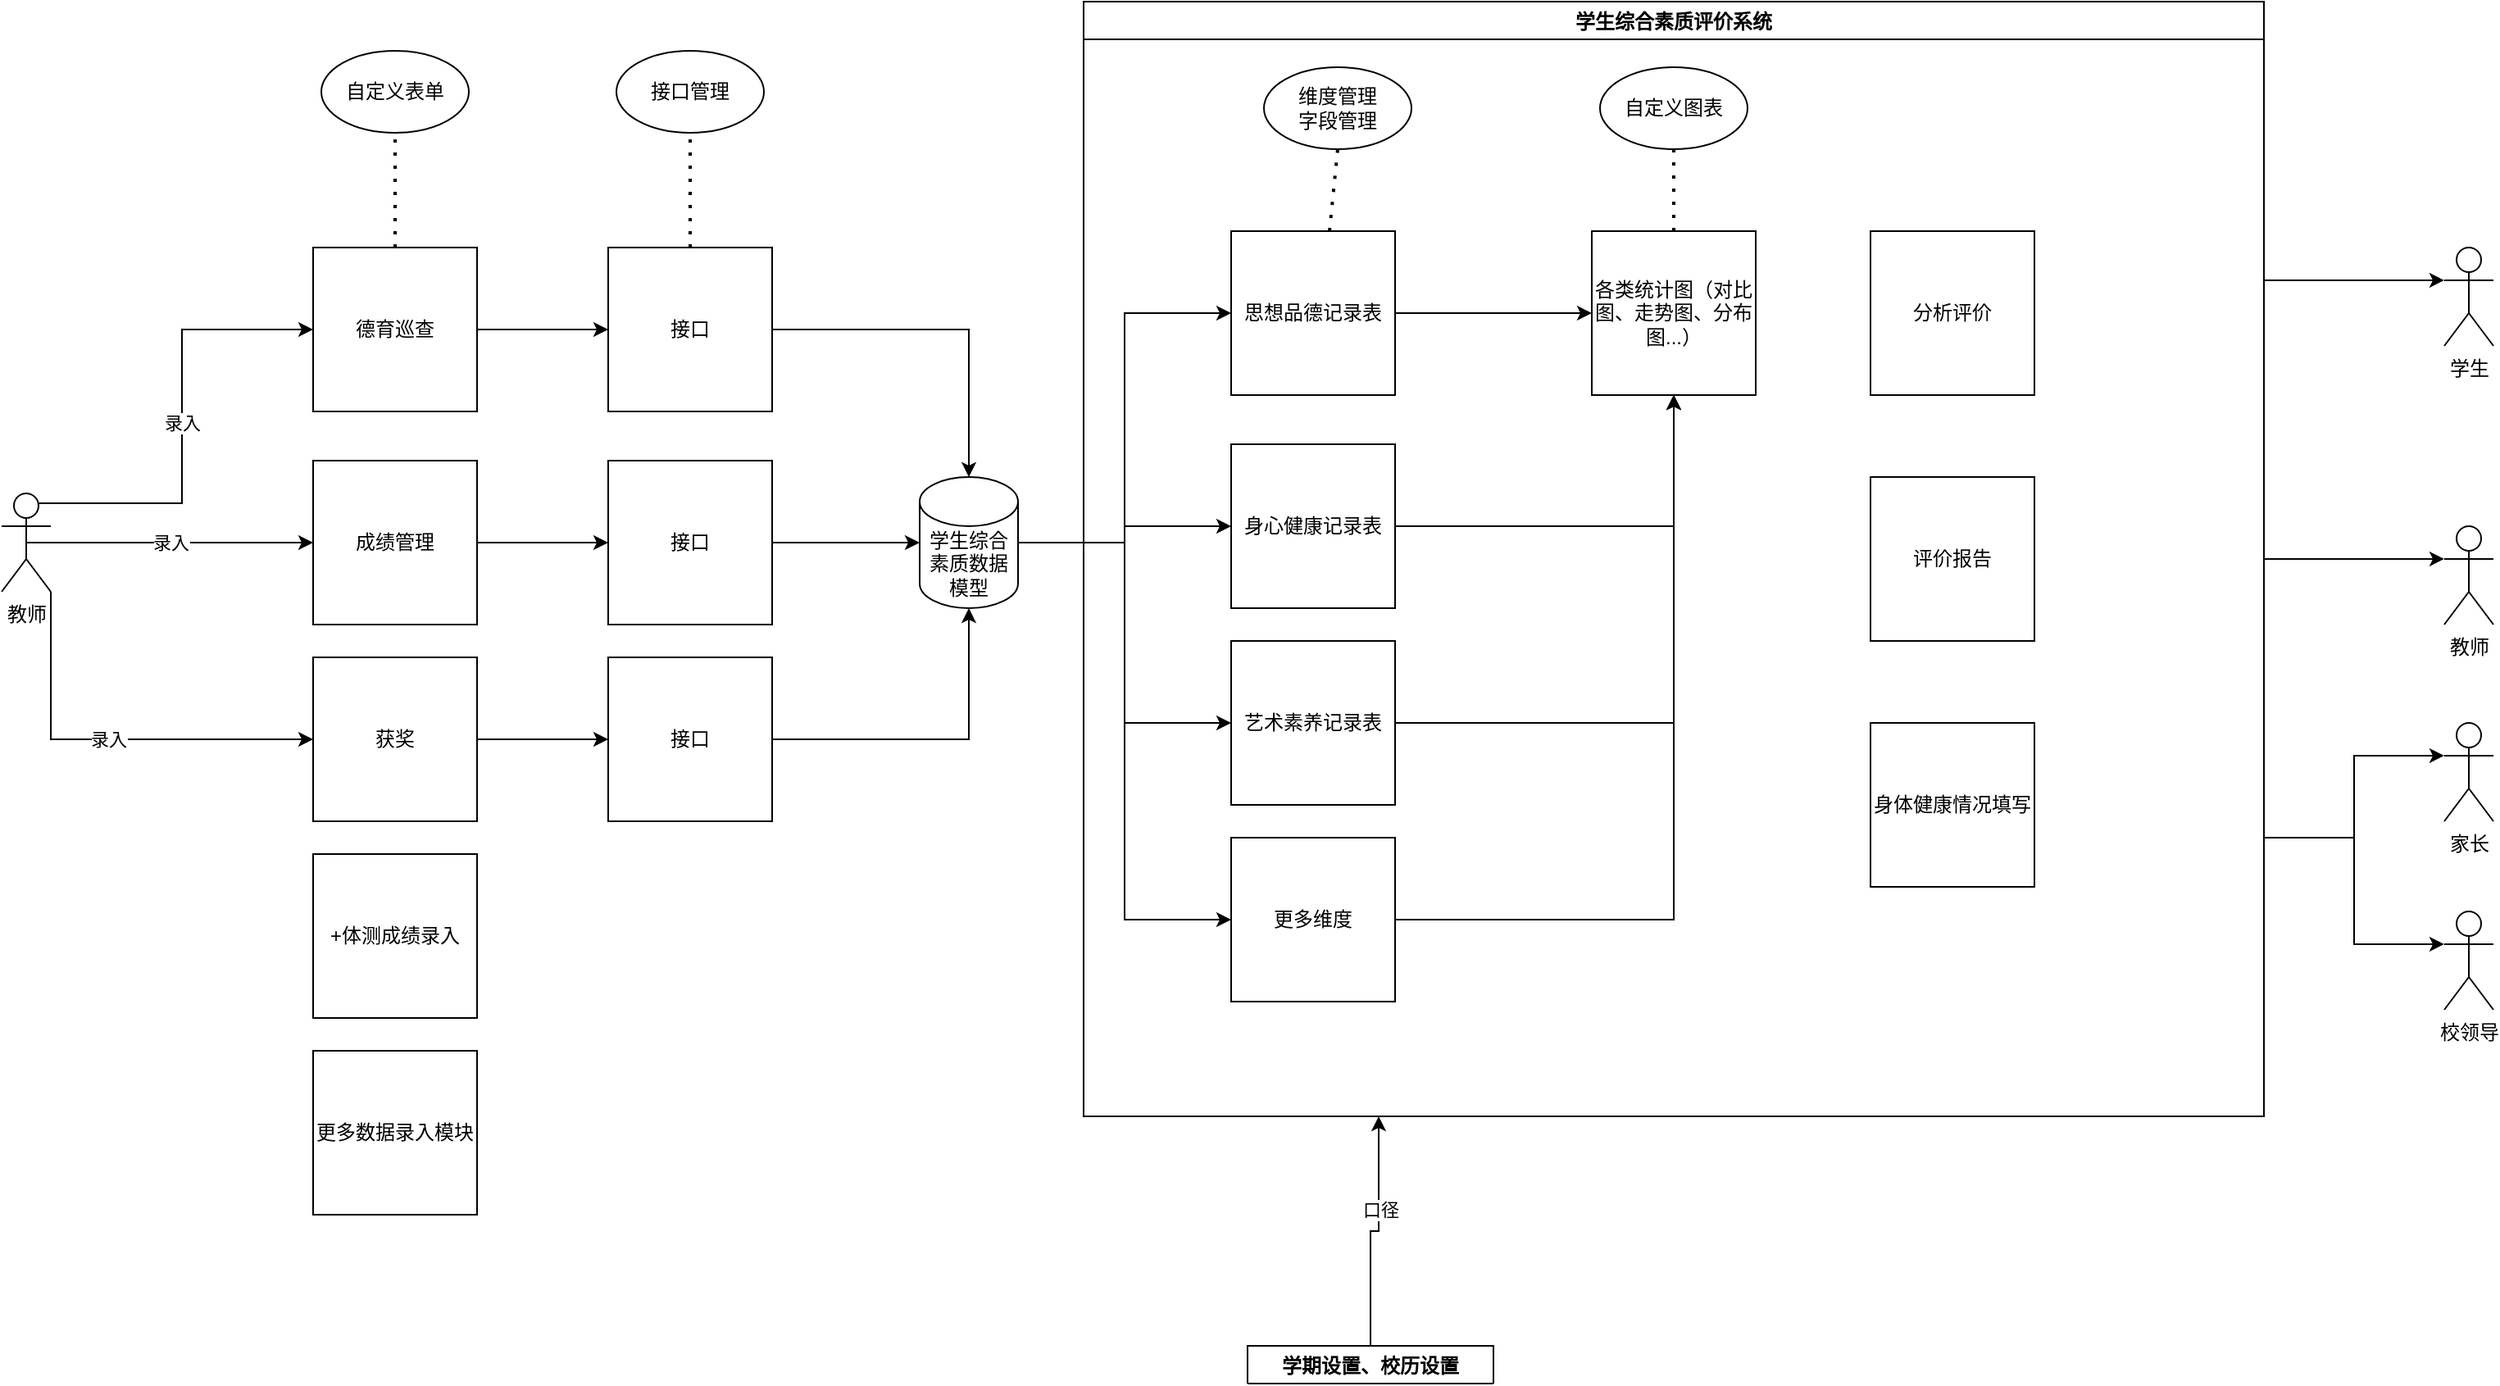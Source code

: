 <mxfile version="14.9.4" type="github"><diagram id="0uVH3x7MlGPfdZhgEKwZ" name="第 1 页"><mxGraphModel dx="1422" dy="762" grid="1" gridSize="10" guides="1" tooltips="1" connect="1" arrows="1" fold="1" page="1" pageScale="1" pageWidth="827" pageHeight="1169" math="0" shadow="0"><root><mxCell id="0"/><mxCell id="1" parent="0"/><mxCell id="0irl2FOy0LJqWPw6R6P_-20" style="edgeStyle=orthogonalEdgeStyle;rounded=0;orthogonalLoop=1;jettySize=auto;html=1;exitX=1;exitY=0.5;exitDx=0;exitDy=0;entryX=0.5;entryY=0;entryDx=0;entryDy=0;entryPerimeter=0;" parent="1" source="0irl2FOy0LJqWPw6R6P_-2" target="0irl2FOy0LJqWPw6R6P_-11" edge="1"><mxGeometry relative="1" as="geometry"/></mxCell><mxCell id="0irl2FOy0LJqWPw6R6P_-2" value="接口" style="whiteSpace=wrap;html=1;aspect=fixed;" parent="1" vertex="1"><mxGeometry x="430" y="150" width="100" height="100" as="geometry"/></mxCell><mxCell id="0irl2FOy0LJqWPw6R6P_-7" value="录入" style="edgeStyle=orthogonalEdgeStyle;rounded=0;orthogonalLoop=1;jettySize=auto;html=1;exitX=0.5;exitY=0.5;exitDx=0;exitDy=0;exitPerimeter=0;entryX=0;entryY=0.5;entryDx=0;entryDy=0;" parent="1" source="0irl2FOy0LJqWPw6R6P_-3" target="0irl2FOy0LJqWPw6R6P_-5" edge="1"><mxGeometry relative="1" as="geometry"/></mxCell><mxCell id="0irl2FOy0LJqWPw6R6P_-8" value="录入" style="edgeStyle=orthogonalEdgeStyle;rounded=0;orthogonalLoop=1;jettySize=auto;html=1;exitX=0.75;exitY=0.1;exitDx=0;exitDy=0;exitPerimeter=0;entryX=0;entryY=0.5;entryDx=0;entryDy=0;" parent="1" source="0irl2FOy0LJqWPw6R6P_-3" target="0irl2FOy0LJqWPw6R6P_-4" edge="1"><mxGeometry relative="1" as="geometry"/></mxCell><mxCell id="0irl2FOy0LJqWPw6R6P_-9" value="录入" style="edgeStyle=orthogonalEdgeStyle;rounded=0;orthogonalLoop=1;jettySize=auto;html=1;exitX=1;exitY=1;exitDx=0;exitDy=0;exitPerimeter=0;entryX=0;entryY=0.5;entryDx=0;entryDy=0;" parent="1" source="0irl2FOy0LJqWPw6R6P_-3" target="0irl2FOy0LJqWPw6R6P_-6" edge="1"><mxGeometry relative="1" as="geometry"/></mxCell><mxCell id="0irl2FOy0LJqWPw6R6P_-3" value="教师" style="shape=umlActor;verticalLabelPosition=bottom;verticalAlign=top;html=1;outlineConnect=0;" parent="1" vertex="1"><mxGeometry x="60" y="300" width="30" height="60" as="geometry"/></mxCell><mxCell id="0irl2FOy0LJqWPw6R6P_-10" style="edgeStyle=orthogonalEdgeStyle;rounded=0;orthogonalLoop=1;jettySize=auto;html=1;exitX=1;exitY=0.5;exitDx=0;exitDy=0;entryX=0;entryY=0.5;entryDx=0;entryDy=0;" parent="1" source="0irl2FOy0LJqWPw6R6P_-4" target="0irl2FOy0LJqWPw6R6P_-2" edge="1"><mxGeometry relative="1" as="geometry"/></mxCell><mxCell id="0irl2FOy0LJqWPw6R6P_-4" value="德育巡查" style="whiteSpace=wrap;html=1;aspect=fixed;" parent="1" vertex="1"><mxGeometry x="250" y="150" width="100" height="100" as="geometry"/></mxCell><mxCell id="0irl2FOy0LJqWPw6R6P_-14" style="edgeStyle=orthogonalEdgeStyle;rounded=0;orthogonalLoop=1;jettySize=auto;html=1;exitX=1;exitY=0.5;exitDx=0;exitDy=0;entryX=0;entryY=0.5;entryDx=0;entryDy=0;" parent="1" source="0irl2FOy0LJqWPw6R6P_-5" target="0irl2FOy0LJqWPw6R6P_-12" edge="1"><mxGeometry relative="1" as="geometry"/></mxCell><mxCell id="0irl2FOy0LJqWPw6R6P_-5" value="成绩管理" style="whiteSpace=wrap;html=1;aspect=fixed;" parent="1" vertex="1"><mxGeometry x="250" y="280" width="100" height="100" as="geometry"/></mxCell><mxCell id="0irl2FOy0LJqWPw6R6P_-16" style="edgeStyle=orthogonalEdgeStyle;rounded=0;orthogonalLoop=1;jettySize=auto;html=1;exitX=1;exitY=0.5;exitDx=0;exitDy=0;entryX=0;entryY=0.5;entryDx=0;entryDy=0;" parent="1" source="0irl2FOy0LJqWPw6R6P_-6" target="0irl2FOy0LJqWPw6R6P_-15" edge="1"><mxGeometry relative="1" as="geometry"/></mxCell><mxCell id="0irl2FOy0LJqWPw6R6P_-6" value="获奖" style="whiteSpace=wrap;html=1;aspect=fixed;" parent="1" vertex="1"><mxGeometry x="250" y="400" width="100" height="100" as="geometry"/></mxCell><mxCell id="0irl2FOy0LJqWPw6R6P_-34" style="edgeStyle=orthogonalEdgeStyle;rounded=0;orthogonalLoop=1;jettySize=auto;html=1;exitX=1;exitY=0.5;exitDx=0;exitDy=0;exitPerimeter=0;entryX=0;entryY=0.5;entryDx=0;entryDy=0;" parent="1" source="0irl2FOy0LJqWPw6R6P_-11" target="0irl2FOy0LJqWPw6R6P_-29" edge="1"><mxGeometry relative="1" as="geometry"/></mxCell><mxCell id="0irl2FOy0LJqWPw6R6P_-35" style="edgeStyle=orthogonalEdgeStyle;rounded=0;orthogonalLoop=1;jettySize=auto;html=1;exitX=1;exitY=0.5;exitDx=0;exitDy=0;exitPerimeter=0;entryX=0;entryY=0.5;entryDx=0;entryDy=0;" parent="1" source="0irl2FOy0LJqWPw6R6P_-11" target="0irl2FOy0LJqWPw6R6P_-31" edge="1"><mxGeometry relative="1" as="geometry"/></mxCell><mxCell id="0irl2FOy0LJqWPw6R6P_-36" style="edgeStyle=orthogonalEdgeStyle;rounded=0;orthogonalLoop=1;jettySize=auto;html=1;exitX=1;exitY=0.5;exitDx=0;exitDy=0;exitPerimeter=0;entryX=0;entryY=0.5;entryDx=0;entryDy=0;" parent="1" source="0irl2FOy0LJqWPw6R6P_-11" target="0irl2FOy0LJqWPw6R6P_-32" edge="1"><mxGeometry relative="1" as="geometry"/></mxCell><mxCell id="0irl2FOy0LJqWPw6R6P_-37" style="edgeStyle=orthogonalEdgeStyle;rounded=0;orthogonalLoop=1;jettySize=auto;html=1;exitX=1;exitY=0.5;exitDx=0;exitDy=0;exitPerimeter=0;entryX=0;entryY=0.5;entryDx=0;entryDy=0;" parent="1" source="0irl2FOy0LJqWPw6R6P_-11" target="0irl2FOy0LJqWPw6R6P_-33" edge="1"><mxGeometry relative="1" as="geometry"/></mxCell><mxCell id="0irl2FOy0LJqWPw6R6P_-11" value="学生综合素质数据模型" style="shape=cylinder3;whiteSpace=wrap;html=1;boundedLbl=1;backgroundOutline=1;size=15;" parent="1" vertex="1"><mxGeometry x="620" y="290" width="60" height="80" as="geometry"/></mxCell><mxCell id="0irl2FOy0LJqWPw6R6P_-21" style="edgeStyle=orthogonalEdgeStyle;rounded=0;orthogonalLoop=1;jettySize=auto;html=1;exitX=1;exitY=0.5;exitDx=0;exitDy=0;entryX=0;entryY=0.5;entryDx=0;entryDy=0;entryPerimeter=0;" parent="1" source="0irl2FOy0LJqWPw6R6P_-12" target="0irl2FOy0LJqWPw6R6P_-11" edge="1"><mxGeometry relative="1" as="geometry"/></mxCell><mxCell id="0irl2FOy0LJqWPw6R6P_-12" value="接口" style="whiteSpace=wrap;html=1;aspect=fixed;" parent="1" vertex="1"><mxGeometry x="430" y="280" width="100" height="100" as="geometry"/></mxCell><mxCell id="0irl2FOy0LJqWPw6R6P_-22" style="edgeStyle=orthogonalEdgeStyle;rounded=0;orthogonalLoop=1;jettySize=auto;html=1;exitX=1;exitY=0.5;exitDx=0;exitDy=0;entryX=0.5;entryY=1;entryDx=0;entryDy=0;entryPerimeter=0;" parent="1" source="0irl2FOy0LJqWPw6R6P_-15" target="0irl2FOy0LJqWPw6R6P_-11" edge="1"><mxGeometry relative="1" as="geometry"/></mxCell><mxCell id="0irl2FOy0LJqWPw6R6P_-15" value="接口" style="whiteSpace=wrap;html=1;aspect=fixed;" parent="1" vertex="1"><mxGeometry x="430" y="400" width="100" height="100" as="geometry"/></mxCell><mxCell id="0irl2FOy0LJqWPw6R6P_-23" value="接口管理" style="ellipse;whiteSpace=wrap;html=1;" parent="1" vertex="1"><mxGeometry x="435" y="30" width="90" height="50" as="geometry"/></mxCell><mxCell id="0irl2FOy0LJqWPw6R6P_-24" value="" style="endArrow=none;dashed=1;html=1;dashPattern=1 3;strokeWidth=2;exitX=0.5;exitY=0;exitDx=0;exitDy=0;entryX=0.5;entryY=1;entryDx=0;entryDy=0;" parent="1" source="0irl2FOy0LJqWPw6R6P_-2" target="0irl2FOy0LJqWPw6R6P_-23" edge="1"><mxGeometry width="50" height="50" relative="1" as="geometry"><mxPoint x="440" y="140" as="sourcePoint"/><mxPoint x="490" y="90" as="targetPoint"/></mxGeometry></mxCell><mxCell id="0irl2FOy0LJqWPw6R6P_-25" value="自定义表单" style="ellipse;whiteSpace=wrap;html=1;" parent="1" vertex="1"><mxGeometry x="255" y="30" width="90" height="50" as="geometry"/></mxCell><mxCell id="0irl2FOy0LJqWPw6R6P_-28" value="" style="endArrow=none;dashed=1;html=1;dashPattern=1 3;strokeWidth=2;exitX=0.5;exitY=0;exitDx=0;exitDy=0;entryX=0.5;entryY=1;entryDx=0;entryDy=0;" parent="1" source="0irl2FOy0LJqWPw6R6P_-4" target="0irl2FOy0LJqWPw6R6P_-25" edge="1"><mxGeometry width="50" height="50" relative="1" as="geometry"><mxPoint x="290" y="110" as="sourcePoint"/><mxPoint x="340" y="60" as="targetPoint"/></mxGeometry></mxCell><mxCell id="0irl2FOy0LJqWPw6R6P_-42" style="edgeStyle=orthogonalEdgeStyle;rounded=0;orthogonalLoop=1;jettySize=auto;html=1;exitX=1;exitY=0.5;exitDx=0;exitDy=0;entryX=0;entryY=0.5;entryDx=0;entryDy=0;" parent="1" source="0irl2FOy0LJqWPw6R6P_-29" target="0irl2FOy0LJqWPw6R6P_-41" edge="1"><mxGeometry relative="1" as="geometry"/></mxCell><mxCell id="0irl2FOy0LJqWPw6R6P_-29" value="思想品德记录表" style="whiteSpace=wrap;html=1;aspect=fixed;" parent="1" vertex="1"><mxGeometry x="810" y="140" width="100" height="100" as="geometry"/></mxCell><mxCell id="0irl2FOy0LJqWPw6R6P_-30" value="更多数据录入模块" style="whiteSpace=wrap;html=1;aspect=fixed;" parent="1" vertex="1"><mxGeometry x="250" y="640" width="100" height="100" as="geometry"/></mxCell><mxCell id="0irl2FOy0LJqWPw6R6P_-43" style="edgeStyle=orthogonalEdgeStyle;rounded=0;orthogonalLoop=1;jettySize=auto;html=1;exitX=1;exitY=0.5;exitDx=0;exitDy=0;entryX=0.5;entryY=1;entryDx=0;entryDy=0;" parent="1" source="0irl2FOy0LJqWPw6R6P_-31" target="0irl2FOy0LJqWPw6R6P_-41" edge="1"><mxGeometry relative="1" as="geometry"/></mxCell><mxCell id="0irl2FOy0LJqWPw6R6P_-31" value="身心健康记录表" style="whiteSpace=wrap;html=1;aspect=fixed;" parent="1" vertex="1"><mxGeometry x="810" y="270" width="100" height="100" as="geometry"/></mxCell><mxCell id="0irl2FOy0LJqWPw6R6P_-44" style="edgeStyle=orthogonalEdgeStyle;rounded=0;orthogonalLoop=1;jettySize=auto;html=1;exitX=1;exitY=0.5;exitDx=0;exitDy=0;entryX=0.5;entryY=1;entryDx=0;entryDy=0;" parent="1" source="0irl2FOy0LJqWPw6R6P_-32" target="0irl2FOy0LJqWPw6R6P_-41" edge="1"><mxGeometry relative="1" as="geometry"/></mxCell><mxCell id="0irl2FOy0LJqWPw6R6P_-32" value="艺术素养记录表" style="whiteSpace=wrap;html=1;aspect=fixed;" parent="1" vertex="1"><mxGeometry x="810" y="390" width="100" height="100" as="geometry"/></mxCell><mxCell id="0irl2FOy0LJqWPw6R6P_-45" style="edgeStyle=orthogonalEdgeStyle;rounded=0;orthogonalLoop=1;jettySize=auto;html=1;exitX=1;exitY=0.5;exitDx=0;exitDy=0;entryX=0.5;entryY=1;entryDx=0;entryDy=0;" parent="1" source="0irl2FOy0LJqWPw6R6P_-33" target="0irl2FOy0LJqWPw6R6P_-41" edge="1"><mxGeometry relative="1" as="geometry"/></mxCell><mxCell id="0irl2FOy0LJqWPw6R6P_-33" value="更多维度" style="whiteSpace=wrap;html=1;aspect=fixed;" parent="1" vertex="1"><mxGeometry x="810" y="510" width="100" height="100" as="geometry"/></mxCell><mxCell id="0irl2FOy0LJqWPw6R6P_-39" value="" style="endArrow=none;dashed=1;html=1;dashPattern=1 3;strokeWidth=2;exitX=0.5;exitY=0;exitDx=0;exitDy=0;entryX=0.5;entryY=1;entryDx=0;entryDy=0;" parent="1" target="0irl2FOy0LJqWPw6R6P_-40" edge="1"><mxGeometry width="50" height="50" relative="1" as="geometry"><mxPoint x="870" y="140" as="sourcePoint"/><mxPoint x="880" y="80" as="targetPoint"/></mxGeometry></mxCell><mxCell id="0irl2FOy0LJqWPw6R6P_-46" value="学生" style="shape=umlActor;verticalLabelPosition=bottom;verticalAlign=top;html=1;outlineConnect=0;" parent="1" vertex="1"><mxGeometry x="1550" y="150" width="30" height="60" as="geometry"/></mxCell><mxCell id="0irl2FOy0LJqWPw6R6P_-47" value="教师" style="shape=umlActor;verticalLabelPosition=bottom;verticalAlign=top;html=1;outlineConnect=0;" parent="1" vertex="1"><mxGeometry x="1550" y="320" width="30" height="60" as="geometry"/></mxCell><mxCell id="0irl2FOy0LJqWPw6R6P_-48" value="家长" style="shape=umlActor;verticalLabelPosition=bottom;verticalAlign=top;html=1;outlineConnect=0;" parent="1" vertex="1"><mxGeometry x="1550" y="440" width="30" height="60" as="geometry"/></mxCell><mxCell id="0irl2FOy0LJqWPw6R6P_-49" value="校领导" style="shape=umlActor;verticalLabelPosition=bottom;verticalAlign=top;html=1;outlineConnect=0;" parent="1" vertex="1"><mxGeometry x="1550" y="555" width="30" height="60" as="geometry"/></mxCell><mxCell id="0irl2FOy0LJqWPw6R6P_-53" style="edgeStyle=orthogonalEdgeStyle;rounded=0;orthogonalLoop=1;jettySize=auto;html=1;exitX=1;exitY=0.25;exitDx=0;exitDy=0;entryX=0;entryY=0.333;entryDx=0;entryDy=0;entryPerimeter=0;" parent="1" source="0irl2FOy0LJqWPw6R6P_-52" target="0irl2FOy0LJqWPw6R6P_-46" edge="1"><mxGeometry relative="1" as="geometry"/></mxCell><mxCell id="0irl2FOy0LJqWPw6R6P_-54" style="edgeStyle=orthogonalEdgeStyle;rounded=0;orthogonalLoop=1;jettySize=auto;html=1;exitX=1;exitY=0.5;exitDx=0;exitDy=0;entryX=0;entryY=0.333;entryDx=0;entryDy=0;entryPerimeter=0;" parent="1" source="0irl2FOy0LJqWPw6R6P_-52" target="0irl2FOy0LJqWPw6R6P_-47" edge="1"><mxGeometry relative="1" as="geometry"/></mxCell><mxCell id="0irl2FOy0LJqWPw6R6P_-55" style="edgeStyle=orthogonalEdgeStyle;rounded=0;orthogonalLoop=1;jettySize=auto;html=1;exitX=1;exitY=0.75;exitDx=0;exitDy=0;entryX=0;entryY=0.333;entryDx=0;entryDy=0;entryPerimeter=0;" parent="1" source="0irl2FOy0LJqWPw6R6P_-52" target="0irl2FOy0LJqWPw6R6P_-48" edge="1"><mxGeometry relative="1" as="geometry"/></mxCell><mxCell id="0irl2FOy0LJqWPw6R6P_-57" style="edgeStyle=orthogonalEdgeStyle;rounded=0;orthogonalLoop=1;jettySize=auto;html=1;exitX=1;exitY=0.75;exitDx=0;exitDy=0;entryX=0;entryY=0.333;entryDx=0;entryDy=0;entryPerimeter=0;" parent="1" source="0irl2FOy0LJqWPw6R6P_-52" target="0irl2FOy0LJqWPw6R6P_-49" edge="1"><mxGeometry relative="1" as="geometry"/></mxCell><mxCell id="0irl2FOy0LJqWPw6R6P_-52" value="学生综合素质评价系统" style="swimlane;" parent="1" vertex="1"><mxGeometry x="720" width="720" height="680" as="geometry"/></mxCell><mxCell id="0irl2FOy0LJqWPw6R6P_-58" value="自定义图表" style="ellipse;whiteSpace=wrap;html=1;" parent="0irl2FOy0LJqWPw6R6P_-52" vertex="1"><mxGeometry x="315" y="40" width="90" height="50" as="geometry"/></mxCell><mxCell id="0irl2FOy0LJqWPw6R6P_-40" value="维度管理&lt;br&gt;字段管理" style="ellipse;whiteSpace=wrap;html=1;" parent="0irl2FOy0LJqWPw6R6P_-52" vertex="1"><mxGeometry x="110" y="40" width="90" height="50" as="geometry"/></mxCell><mxCell id="0irl2FOy0LJqWPw6R6P_-41" value="各类统计图（对比图、走势图、分布图...）" style="whiteSpace=wrap;html=1;aspect=fixed;" parent="0irl2FOy0LJqWPw6R6P_-52" vertex="1"><mxGeometry x="310" y="140" width="100" height="100" as="geometry"/></mxCell><mxCell id="0irl2FOy0LJqWPw6R6P_-59" value="" style="endArrow=none;dashed=1;html=1;dashPattern=1 3;strokeWidth=2;exitX=0.5;exitY=0;exitDx=0;exitDy=0;entryX=0.5;entryY=1;entryDx=0;entryDy=0;" parent="0irl2FOy0LJqWPw6R6P_-52" source="0irl2FOy0LJqWPw6R6P_-41" target="0irl2FOy0LJqWPw6R6P_-58" edge="1"><mxGeometry width="50" height="50" relative="1" as="geometry"><mxPoint x="380" y="140" as="sourcePoint"/><mxPoint x="390" y="80" as="targetPoint"/></mxGeometry></mxCell><mxCell id="NWj6wEJ7c9pPcWuotBOD-13" value="分析评价" style="whiteSpace=wrap;html=1;aspect=fixed;" parent="0irl2FOy0LJqWPw6R6P_-52" vertex="1"><mxGeometry x="480" y="140" width="100" height="100" as="geometry"/></mxCell><mxCell id="NWj6wEJ7c9pPcWuotBOD-14" value="评价报告" style="whiteSpace=wrap;html=1;aspect=fixed;" parent="0irl2FOy0LJqWPw6R6P_-52" vertex="1"><mxGeometry x="480" y="290" width="100" height="100" as="geometry"/></mxCell><mxCell id="NWj6wEJ7c9pPcWuotBOD-17" value="身体健康情况填写" style="whiteSpace=wrap;html=1;aspect=fixed;" parent="0irl2FOy0LJqWPw6R6P_-52" vertex="1"><mxGeometry x="480" y="440" width="100" height="100" as="geometry"/></mxCell><mxCell id="NWj6wEJ7c9pPcWuotBOD-8" style="edgeStyle=orthogonalEdgeStyle;rounded=0;orthogonalLoop=1;jettySize=auto;html=1;exitX=0.5;exitY=0;exitDx=0;exitDy=0;entryX=0.25;entryY=1;entryDx=0;entryDy=0;" parent="1" source="NWj6wEJ7c9pPcWuotBOD-5" target="0irl2FOy0LJqWPw6R6P_-52" edge="1"><mxGeometry relative="1" as="geometry"/></mxCell><mxCell id="NWj6wEJ7c9pPcWuotBOD-9" value="口径" style="edgeLabel;html=1;align=center;verticalAlign=middle;resizable=0;points=[];" parent="NWj6wEJ7c9pPcWuotBOD-8" vertex="1" connectable="0"><mxGeometry x="0.211" y="-1" relative="1" as="geometry"><mxPoint as="offset"/></mxGeometry></mxCell><mxCell id="NWj6wEJ7c9pPcWuotBOD-5" value="学期设置、校历设置" style="swimlane;" parent="1" vertex="1" collapsed="1"><mxGeometry x="820" y="820" width="150" height="23" as="geometry"><mxRectangle x="820" y="820" width="500" height="680" as="alternateBounds"/></mxGeometry></mxCell><mxCell id="NWj6wEJ7c9pPcWuotBOD-6" value="自定义图表" style="ellipse;whiteSpace=wrap;html=1;" parent="NWj6wEJ7c9pPcWuotBOD-5" vertex="1"><mxGeometry x="370" y="40" width="90" height="50" as="geometry"/></mxCell><mxCell id="NWj6wEJ7c9pPcWuotBOD-10" value="+体测成绩录入" style="whiteSpace=wrap;html=1;aspect=fixed;" parent="1" vertex="1"><mxGeometry x="250" y="520" width="100" height="100" as="geometry"/></mxCell></root></mxGraphModel></diagram></mxfile>
